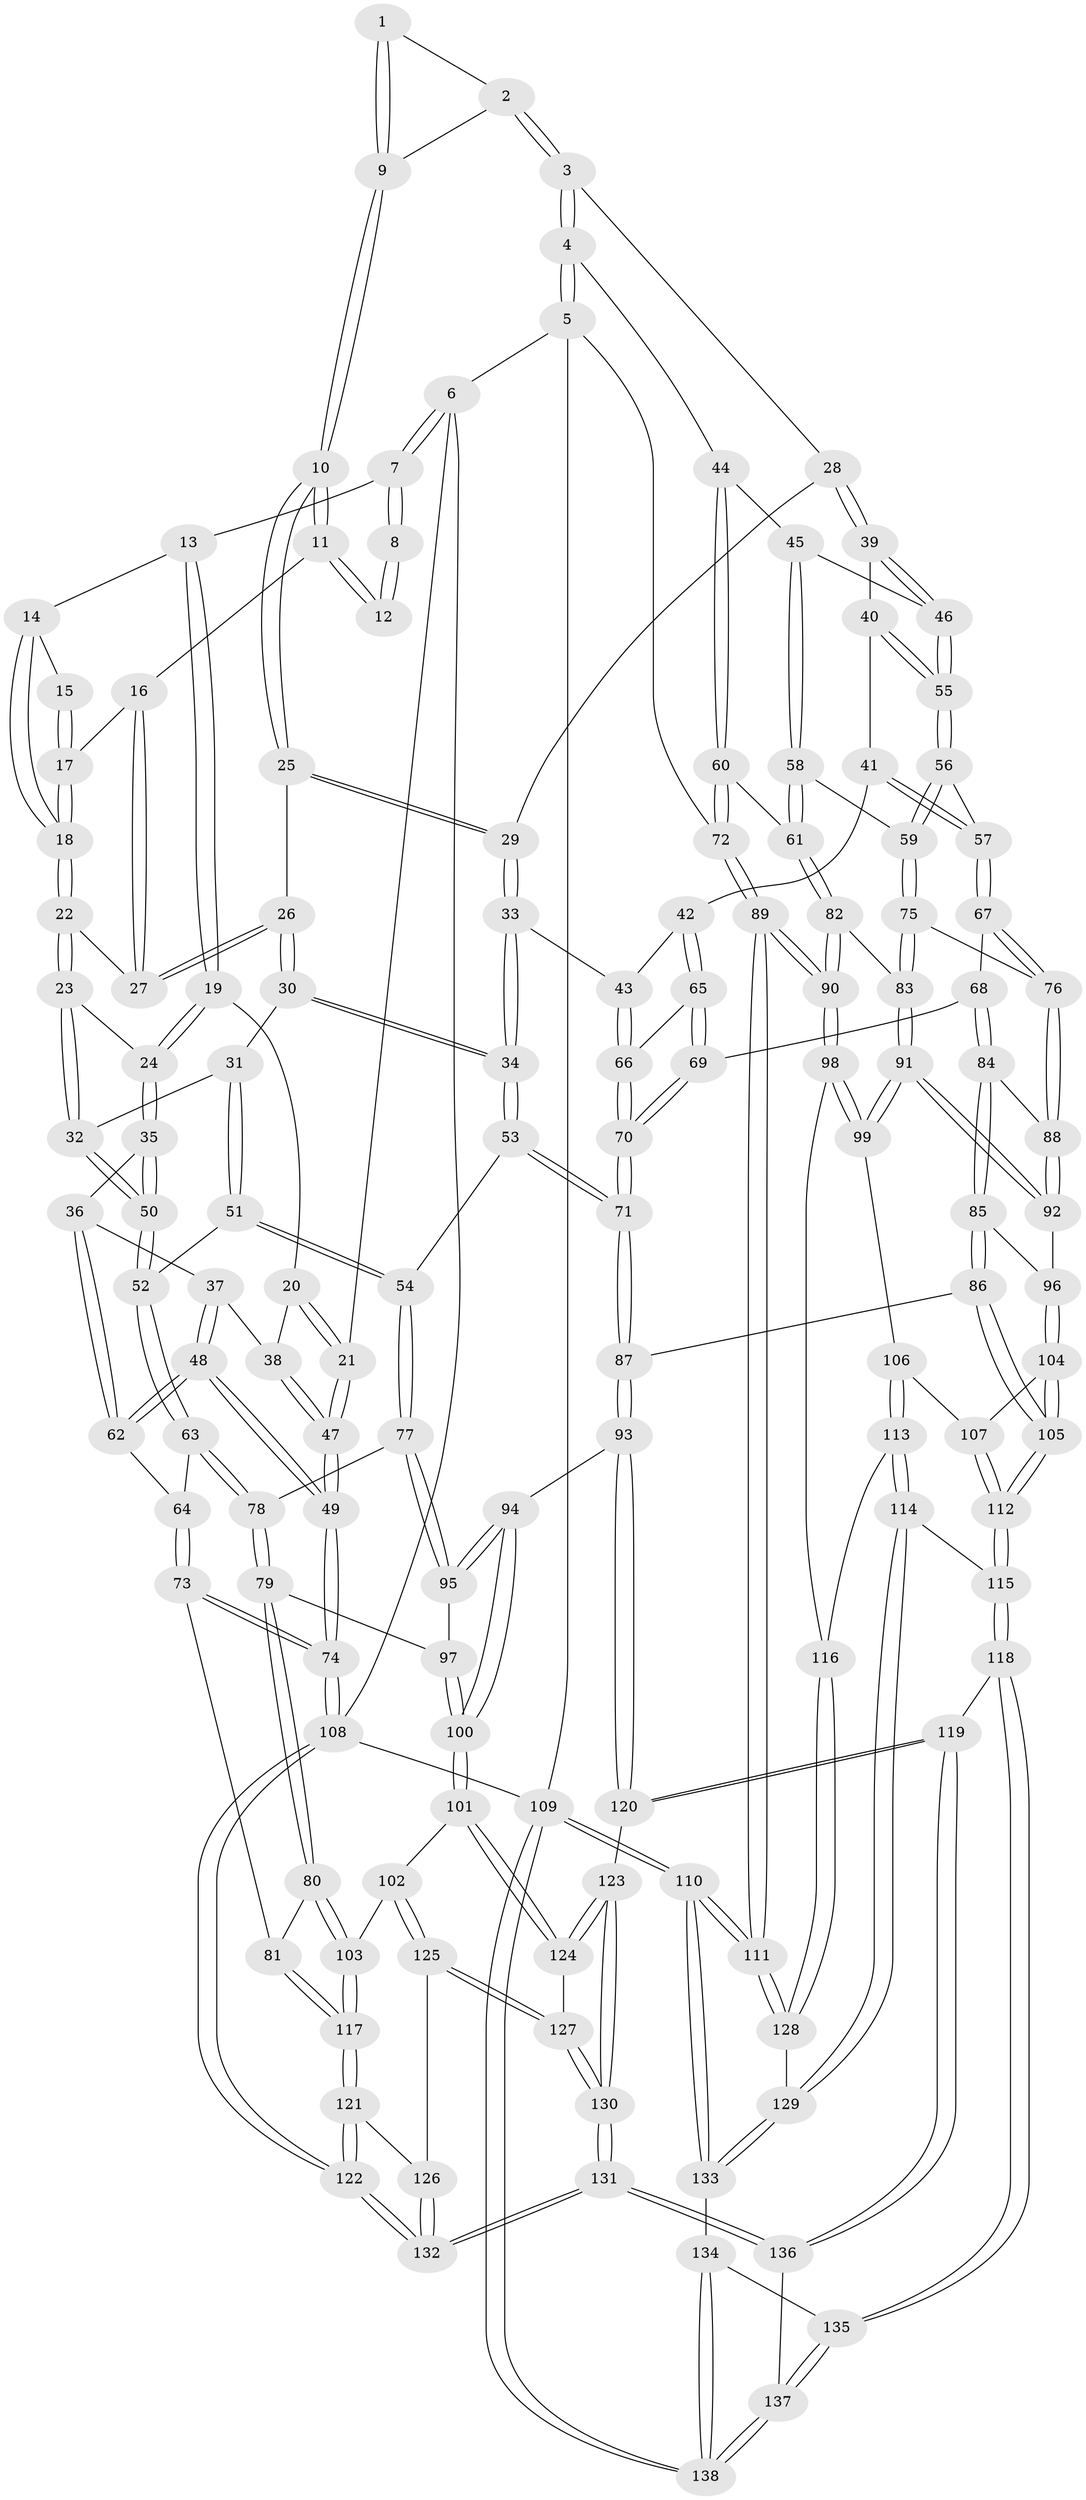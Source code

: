 // Generated by graph-tools (version 1.1) at 2025/17/03/09/25 04:17:12]
// undirected, 138 vertices, 342 edges
graph export_dot {
graph [start="1"]
  node [color=gray90,style=filled];
  1 [pos="+0.49260927349641304+0"];
  2 [pos="+0.8985640173965403+0"];
  3 [pos="+0.9686433612259335+0"];
  4 [pos="+1+0"];
  5 [pos="+1+0"];
  6 [pos="+0+0"];
  7 [pos="+0+0"];
  8 [pos="+0.46389183501023074+0"];
  9 [pos="+0.5390111902125834+0.1521469282610152"];
  10 [pos="+0.5352345122783133+0.162564453513649"];
  11 [pos="+0.43282868422480986+0.08903505054803303"];
  12 [pos="+0.43616367500936243+0"];
  13 [pos="+0.18934616471488339+0.05267238056054256"];
  14 [pos="+0.20741308441221493+0.06459616966081826"];
  15 [pos="+0.35909502290336665+0.01463090481764533"];
  16 [pos="+0.37575029616224503+0.13452591885915527"];
  17 [pos="+0.3201345236507426+0.12671920487760543"];
  18 [pos="+0.28597640876695574+0.13803247273228658"];
  19 [pos="+0.11510236695151355+0.2008624554909883"];
  20 [pos="+0.08433581845288751+0.20675729599432893"];
  21 [pos="+0+0"];
  22 [pos="+0.2756438972046136+0.20044519607241387"];
  23 [pos="+0.2648329657633336+0.23388059175183407"];
  24 [pos="+0.16122176502513527+0.2289538045671113"];
  25 [pos="+0.5385418996218655+0.18766705485117888"];
  26 [pos="+0.4267101438010586+0.2176218122466053"];
  27 [pos="+0.42207727830314856+0.21239494946468368"];
  28 [pos="+0.6802615075103192+0.20378449831758194"];
  29 [pos="+0.5418092643386847+0.1910900657494409"];
  30 [pos="+0.3844264515575373+0.307966215845244"];
  31 [pos="+0.3650891280898468+0.3083451976852844"];
  32 [pos="+0.26851348178806955+0.24209358815844073"];
  33 [pos="+0.5412414219460276+0.33347896531218774"];
  34 [pos="+0.4784261103628002+0.39071617445199547"];
  35 [pos="+0.1570271037577968+0.33688694777633643"];
  36 [pos="+0.10713153097461013+0.35139946293181556"];
  37 [pos="+0.08025328512544003+0.2711085614548004"];
  38 [pos="+0.07387742475580196+0.24241595756882847"];
  39 [pos="+0.6939906439628377+0.2467242732264872"];
  40 [pos="+0.6688327946844865+0.32657697744456754"];
  41 [pos="+0.6658504008962653+0.3303711005291012"];
  42 [pos="+0.647502491693021+0.34026399182613787"];
  43 [pos="+0.619684596560831+0.3434949285265276"];
  44 [pos="+1+0.11435310125598279"];
  45 [pos="+0.8710188061605695+0.2914912064359829"];
  46 [pos="+0.8539725167463841+0.2979721156558115"];
  47 [pos="+0+0.45942370912838243"];
  48 [pos="+0+0.40725654818092505"];
  49 [pos="+0+0.4639437052176199"];
  50 [pos="+0.21479270590271318+0.3587320466209544"];
  51 [pos="+0.28189837281864816+0.41207207679451696"];
  52 [pos="+0.23188887945631273+0.393479460282323"];
  53 [pos="+0.4761114820913788+0.43477972628345435"];
  54 [pos="+0.31993715870518646+0.48107976955291"];
  55 [pos="+0.8017380141432271+0.35486252544309355"];
  56 [pos="+0.7817506387889023+0.412185927927164"];
  57 [pos="+0.735752213039039+0.42201948116339194"];
  58 [pos="+0.9220502367392467+0.4309648186314196"];
  59 [pos="+0.8194936718774625+0.46537058899147465"];
  60 [pos="+0.9614653604174033+0.45151034282586483"];
  61 [pos="+0.9539899184219025+0.4526676031628678"];
  62 [pos="+0.08557657360968256+0.3777368607742366"];
  63 [pos="+0.17257667855361095+0.44987868033546563"];
  64 [pos="+0.12995661033307698+0.42656433542464844"];
  65 [pos="+0.6585563593024759+0.42297249654815144"];
  66 [pos="+0.6107544040171179+0.4249666025140185"];
  67 [pos="+0.70103205421903+0.4599701697537505"];
  68 [pos="+0.691679192904762+0.4674411292144815"];
  69 [pos="+0.6804643851435028+0.4647285209414196"];
  70 [pos="+0.5521217242592734+0.5065478539599505"];
  71 [pos="+0.5281076961846269+0.5202318045990225"];
  72 [pos="+1+0.4338984448653358"];
  73 [pos="+0+0.5874116948303704"];
  74 [pos="+0+0.5463833882517651"];
  75 [pos="+0.8182224439978474+0.47181116414424484"];
  76 [pos="+0.7993142133580429+0.4975023549719991"];
  77 [pos="+0.3117715729291347+0.5049151516172837"];
  78 [pos="+0.17223697753560038+0.4570829689323519"];
  79 [pos="+0.16018357431203475+0.5421961932769277"];
  80 [pos="+0.07968373998148726+0.5937032562858648"];
  81 [pos="+0.019815710218661867+0.5942347463813467"];
  82 [pos="+0.932200639236478+0.5180438372687888"];
  83 [pos="+0.8971997721475914+0.5575910346165999"];
  84 [pos="+0.7121164900806785+0.529042372412339"];
  85 [pos="+0.6863092686636496+0.5762929304126889"];
  86 [pos="+0.6140420960992773+0.6221496763261695"];
  87 [pos="+0.5315557958309308+0.6046635348570446"];
  88 [pos="+0.7839485077644913+0.5284995665052701"];
  89 [pos="+1+0.6990042929275497"];
  90 [pos="+1+0.6903779960566929"];
  91 [pos="+0.8853878155524876+0.5942613502453022"];
  92 [pos="+0.8079787629903655+0.5824794454760995"];
  93 [pos="+0.49950922276672566+0.6378520822316157"];
  94 [pos="+0.4099338204020328+0.6278005359986536"];
  95 [pos="+0.3107253711583593+0.5086782643850404"];
  96 [pos="+0.7758653111345186+0.6142310854352722"];
  97 [pos="+0.2548131360605744+0.5512919969502721"];
  98 [pos="+1+0.6918854615152203"];
  99 [pos="+0.8875675220363743+0.5987389394342192"];
  100 [pos="+0.27650741112725596+0.6963073290747994"];
  101 [pos="+0.2736003154345813+0.7008364726576759"];
  102 [pos="+0.25086541661062367+0.7057875489954609"];
  103 [pos="+0.1976159727537942+0.6970969686254898"];
  104 [pos="+0.7730548332406512+0.6344968773483332"];
  105 [pos="+0.7185278391860882+0.7337356036736661"];
  106 [pos="+0.8608064771922614+0.6793435583598701"];
  107 [pos="+0.8589954963752713+0.6796151573759309"];
  108 [pos="+0+1"];
  109 [pos="+1+1"];
  110 [pos="+1+1"];
  111 [pos="+1+0.8989037559540626"];
  112 [pos="+0.72296239478746+0.7470730052203677"];
  113 [pos="+0.899867248968345+0.7368136566555531"];
  114 [pos="+0.8531748542798744+0.8158808725945875"];
  115 [pos="+0.7242319173135474+0.7977168154372927"];
  116 [pos="+1+0.7092902364345839"];
  117 [pos="+0.09798066523540282+0.8118406639164331"];
  118 [pos="+0.7143885009164846+0.8099419440450547"];
  119 [pos="+0.510650251105548+0.8233535511551162"];
  120 [pos="+0.4903621662482438+0.8060777622541897"];
  121 [pos="+0.09757736982954665+0.8144601630826699"];
  122 [pos="+0+1"];
  123 [pos="+0.40250212706239413+0.8310075063812555"];
  124 [pos="+0.2812378038406851+0.7122838527796445"];
  125 [pos="+0.20977554472128498+0.8160639294956024"];
  126 [pos="+0.20526556731885567+0.8170414145643603"];
  127 [pos="+0.26703041974574176+0.868936999629137"];
  128 [pos="+0.9184244316687524+0.8414562358559341"];
  129 [pos="+0.8816205707838131+0.8513548392159241"];
  130 [pos="+0.30704478999924384+0.9394371712333016"];
  131 [pos="+0.21647407619283318+1"];
  132 [pos="+0.04435446619235013+1"];
  133 [pos="+0.8836028973267159+0.8668026437013878"];
  134 [pos="+0.8683745635824658+0.9008595966810595"];
  135 [pos="+0.7164154658105679+0.9007057177412103"];
  136 [pos="+0.5815168319084016+1"];
  137 [pos="+0.7028870599048931+1"];
  138 [pos="+0.7664677256887172+1"];
  1 -- 2;
  1 -- 9;
  1 -- 9;
  2 -- 3;
  2 -- 3;
  2 -- 9;
  3 -- 4;
  3 -- 4;
  3 -- 28;
  4 -- 5;
  4 -- 5;
  4 -- 44;
  5 -- 6;
  5 -- 72;
  5 -- 109;
  6 -- 7;
  6 -- 7;
  6 -- 21;
  6 -- 108;
  7 -- 8;
  7 -- 8;
  7 -- 13;
  8 -- 12;
  8 -- 12;
  9 -- 10;
  9 -- 10;
  10 -- 11;
  10 -- 11;
  10 -- 25;
  10 -- 25;
  11 -- 12;
  11 -- 12;
  11 -- 16;
  13 -- 14;
  13 -- 19;
  13 -- 19;
  14 -- 15;
  14 -- 18;
  14 -- 18;
  15 -- 17;
  15 -- 17;
  16 -- 17;
  16 -- 27;
  16 -- 27;
  17 -- 18;
  17 -- 18;
  18 -- 22;
  18 -- 22;
  19 -- 20;
  19 -- 24;
  19 -- 24;
  20 -- 21;
  20 -- 21;
  20 -- 38;
  21 -- 47;
  21 -- 47;
  22 -- 23;
  22 -- 23;
  22 -- 27;
  23 -- 24;
  23 -- 32;
  23 -- 32;
  24 -- 35;
  24 -- 35;
  25 -- 26;
  25 -- 29;
  25 -- 29;
  26 -- 27;
  26 -- 27;
  26 -- 30;
  26 -- 30;
  28 -- 29;
  28 -- 39;
  28 -- 39;
  29 -- 33;
  29 -- 33;
  30 -- 31;
  30 -- 34;
  30 -- 34;
  31 -- 32;
  31 -- 51;
  31 -- 51;
  32 -- 50;
  32 -- 50;
  33 -- 34;
  33 -- 34;
  33 -- 43;
  34 -- 53;
  34 -- 53;
  35 -- 36;
  35 -- 50;
  35 -- 50;
  36 -- 37;
  36 -- 62;
  36 -- 62;
  37 -- 38;
  37 -- 48;
  37 -- 48;
  38 -- 47;
  38 -- 47;
  39 -- 40;
  39 -- 46;
  39 -- 46;
  40 -- 41;
  40 -- 55;
  40 -- 55;
  41 -- 42;
  41 -- 57;
  41 -- 57;
  42 -- 43;
  42 -- 65;
  42 -- 65;
  43 -- 66;
  43 -- 66;
  44 -- 45;
  44 -- 60;
  44 -- 60;
  45 -- 46;
  45 -- 58;
  45 -- 58;
  46 -- 55;
  46 -- 55;
  47 -- 49;
  47 -- 49;
  48 -- 49;
  48 -- 49;
  48 -- 62;
  48 -- 62;
  49 -- 74;
  49 -- 74;
  50 -- 52;
  50 -- 52;
  51 -- 52;
  51 -- 54;
  51 -- 54;
  52 -- 63;
  52 -- 63;
  53 -- 54;
  53 -- 71;
  53 -- 71;
  54 -- 77;
  54 -- 77;
  55 -- 56;
  55 -- 56;
  56 -- 57;
  56 -- 59;
  56 -- 59;
  57 -- 67;
  57 -- 67;
  58 -- 59;
  58 -- 61;
  58 -- 61;
  59 -- 75;
  59 -- 75;
  60 -- 61;
  60 -- 72;
  60 -- 72;
  61 -- 82;
  61 -- 82;
  62 -- 64;
  63 -- 64;
  63 -- 78;
  63 -- 78;
  64 -- 73;
  64 -- 73;
  65 -- 66;
  65 -- 69;
  65 -- 69;
  66 -- 70;
  66 -- 70;
  67 -- 68;
  67 -- 76;
  67 -- 76;
  68 -- 69;
  68 -- 84;
  68 -- 84;
  69 -- 70;
  69 -- 70;
  70 -- 71;
  70 -- 71;
  71 -- 87;
  71 -- 87;
  72 -- 89;
  72 -- 89;
  73 -- 74;
  73 -- 74;
  73 -- 81;
  74 -- 108;
  74 -- 108;
  75 -- 76;
  75 -- 83;
  75 -- 83;
  76 -- 88;
  76 -- 88;
  77 -- 78;
  77 -- 95;
  77 -- 95;
  78 -- 79;
  78 -- 79;
  79 -- 80;
  79 -- 80;
  79 -- 97;
  80 -- 81;
  80 -- 103;
  80 -- 103;
  81 -- 117;
  81 -- 117;
  82 -- 83;
  82 -- 90;
  82 -- 90;
  83 -- 91;
  83 -- 91;
  84 -- 85;
  84 -- 85;
  84 -- 88;
  85 -- 86;
  85 -- 86;
  85 -- 96;
  86 -- 87;
  86 -- 105;
  86 -- 105;
  87 -- 93;
  87 -- 93;
  88 -- 92;
  88 -- 92;
  89 -- 90;
  89 -- 90;
  89 -- 111;
  89 -- 111;
  90 -- 98;
  90 -- 98;
  91 -- 92;
  91 -- 92;
  91 -- 99;
  91 -- 99;
  92 -- 96;
  93 -- 94;
  93 -- 120;
  93 -- 120;
  94 -- 95;
  94 -- 95;
  94 -- 100;
  94 -- 100;
  95 -- 97;
  96 -- 104;
  96 -- 104;
  97 -- 100;
  97 -- 100;
  98 -- 99;
  98 -- 99;
  98 -- 116;
  99 -- 106;
  100 -- 101;
  100 -- 101;
  101 -- 102;
  101 -- 124;
  101 -- 124;
  102 -- 103;
  102 -- 125;
  102 -- 125;
  103 -- 117;
  103 -- 117;
  104 -- 105;
  104 -- 105;
  104 -- 107;
  105 -- 112;
  105 -- 112;
  106 -- 107;
  106 -- 113;
  106 -- 113;
  107 -- 112;
  107 -- 112;
  108 -- 122;
  108 -- 122;
  108 -- 109;
  109 -- 110;
  109 -- 110;
  109 -- 138;
  109 -- 138;
  110 -- 111;
  110 -- 111;
  110 -- 133;
  110 -- 133;
  111 -- 128;
  111 -- 128;
  112 -- 115;
  112 -- 115;
  113 -- 114;
  113 -- 114;
  113 -- 116;
  114 -- 115;
  114 -- 129;
  114 -- 129;
  115 -- 118;
  115 -- 118;
  116 -- 128;
  116 -- 128;
  117 -- 121;
  117 -- 121;
  118 -- 119;
  118 -- 135;
  118 -- 135;
  119 -- 120;
  119 -- 120;
  119 -- 136;
  119 -- 136;
  120 -- 123;
  121 -- 122;
  121 -- 122;
  121 -- 126;
  122 -- 132;
  122 -- 132;
  123 -- 124;
  123 -- 124;
  123 -- 130;
  123 -- 130;
  124 -- 127;
  125 -- 126;
  125 -- 127;
  125 -- 127;
  126 -- 132;
  126 -- 132;
  127 -- 130;
  127 -- 130;
  128 -- 129;
  129 -- 133;
  129 -- 133;
  130 -- 131;
  130 -- 131;
  131 -- 132;
  131 -- 132;
  131 -- 136;
  131 -- 136;
  133 -- 134;
  134 -- 135;
  134 -- 138;
  134 -- 138;
  135 -- 137;
  135 -- 137;
  136 -- 137;
  137 -- 138;
  137 -- 138;
}
